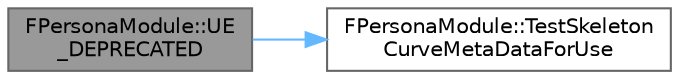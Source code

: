 digraph "FPersonaModule::UE_DEPRECATED"
{
 // INTERACTIVE_SVG=YES
 // LATEX_PDF_SIZE
  bgcolor="transparent";
  edge [fontname=Helvetica,fontsize=10,labelfontname=Helvetica,labelfontsize=10];
  node [fontname=Helvetica,fontsize=10,shape=box,height=0.2,width=0.4];
  rankdir="LR";
  Node1 [id="Node000001",label="FPersonaModule::UE\l_DEPRECATED",height=0.2,width=0.4,color="gray40", fillcolor="grey60", style="filled", fontcolor="black",tooltip=" "];
  Node1 -> Node2 [id="edge1_Node000001_Node000002",color="steelblue1",style="solid",tooltip=" "];
  Node2 [id="Node000002",label="FPersonaModule::TestSkeleton\lCurveMetaDataForUse",height=0.2,width=0.4,color="grey40", fillcolor="white", style="filled",URL="$d0/d38/classFPersonaModule.html#a2573b6d520f098c7aedab5cf37f5b77b",tooltip="Check all animations & skeletal meshes for curve metadata usage."];
}

